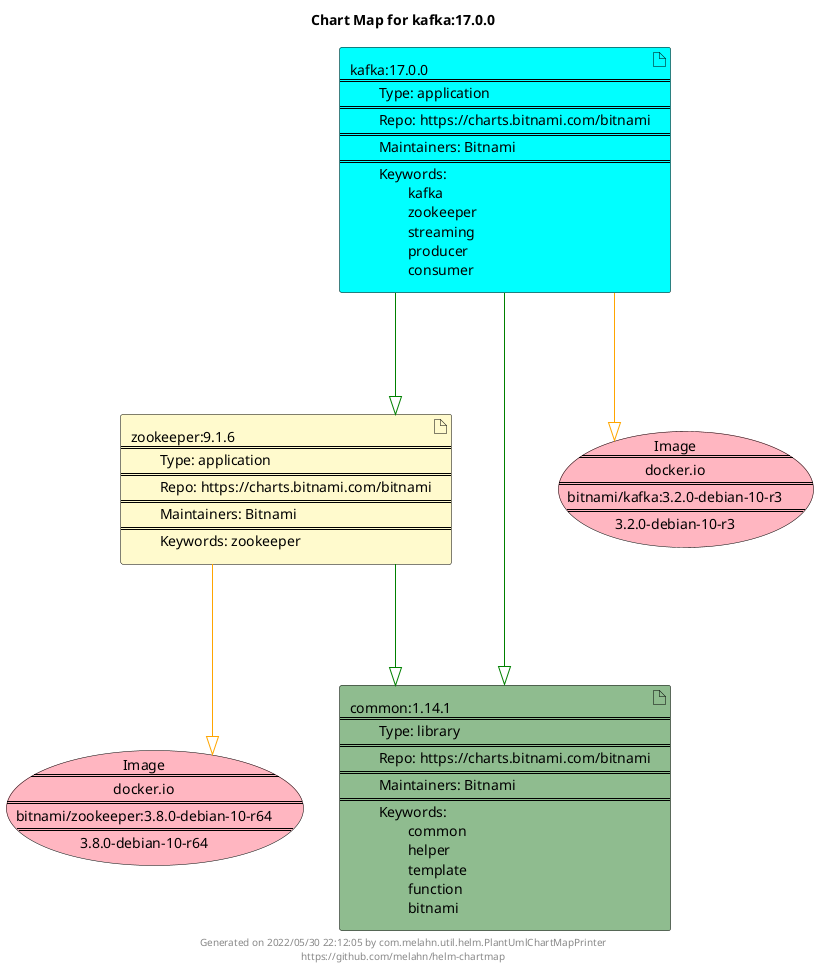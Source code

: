 @startuml
skinparam linetype ortho
skinparam backgroundColor white
skinparam usecaseBorderColor black
skinparam usecaseArrowColor LightSlateGray
skinparam artifactBorderColor black
skinparam artifactArrowColor LightSlateGray

title Chart Map for kafka:17.0.0

'There are 3 referenced Helm Charts
artifact "zookeeper:9.1.6\n====\n\tType: application\n====\n\tRepo: https://charts.bitnami.com/bitnami\n====\n\tMaintainers: Bitnami\n====\n\tKeywords: zookeeper" as zookeeper_9_1_6 #LemonChiffon
artifact "kafka:17.0.0\n====\n\tType: application\n====\n\tRepo: https://charts.bitnami.com/bitnami\n====\n\tMaintainers: Bitnami\n====\n\tKeywords: \n\t\tkafka\n\t\tzookeeper\n\t\tstreaming\n\t\tproducer\n\t\tconsumer" as kafka_17_0_0 #Aqua
artifact "common:1.14.1\n====\n\tType: library\n====\n\tRepo: https://charts.bitnami.com/bitnami\n====\n\tMaintainers: Bitnami\n====\n\tKeywords: \n\t\tcommon\n\t\thelper\n\t\ttemplate\n\t\tfunction\n\t\tbitnami" as common_1_14_1 #DarkSeaGreen

'There are 2 referenced Docker Images
usecase "Image\n====\ndocker.io\n====\nbitnami/zookeeper:3.8.0-debian-10-r64\n====\n3.8.0-debian-10-r64" as docker_io_bitnami_zookeeper_3_8_0_debian_10_r64 #LightPink
usecase "Image\n====\ndocker.io\n====\nbitnami/kafka:3.2.0-debian-10-r3\n====\n3.2.0-debian-10-r3" as docker_io_bitnami_kafka_3_2_0_debian_10_r3 #LightPink

'Chart Dependencies
kafka_17_0_0--[#green]-|>zookeeper_9_1_6
zookeeper_9_1_6--[#green]-|>common_1_14_1
kafka_17_0_0--[#green]-|>common_1_14_1
zookeeper_9_1_6--[#orange]-|>docker_io_bitnami_zookeeper_3_8_0_debian_10_r64
kafka_17_0_0--[#orange]-|>docker_io_bitnami_kafka_3_2_0_debian_10_r3

center footer Generated on 2022/05/30 22:12:05 by com.melahn.util.helm.PlantUmlChartMapPrinter\nhttps://github.com/melahn/helm-chartmap
@enduml

